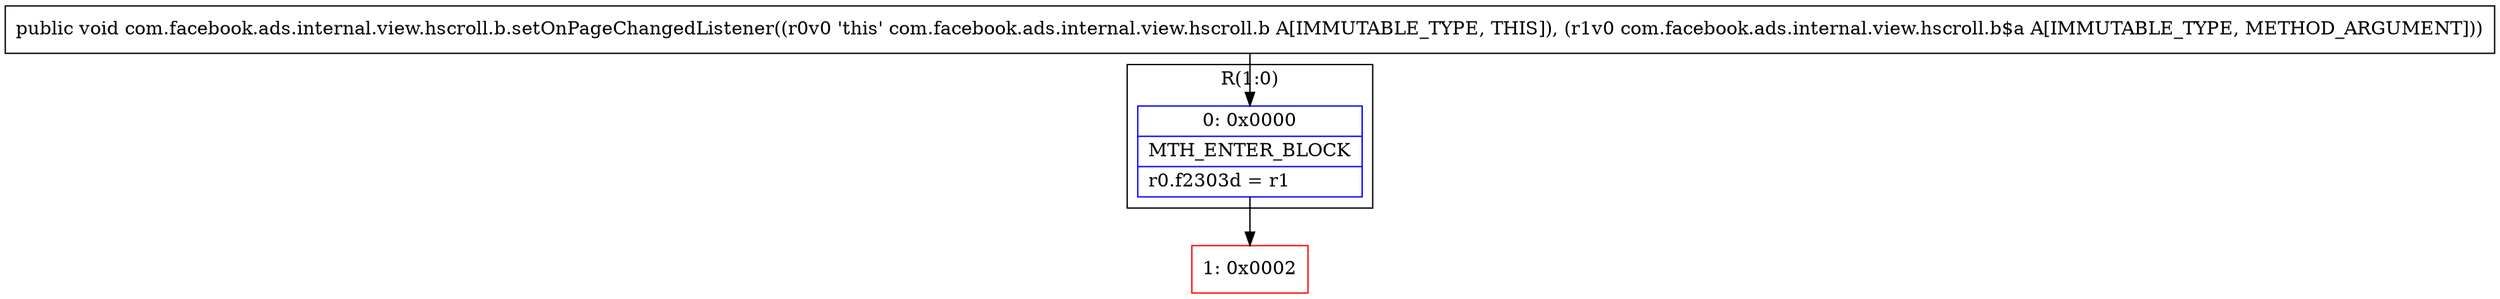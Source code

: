 digraph "CFG forcom.facebook.ads.internal.view.hscroll.b.setOnPageChangedListener(Lcom\/facebook\/ads\/internal\/view\/hscroll\/b$a;)V" {
subgraph cluster_Region_1268008270 {
label = "R(1:0)";
node [shape=record,color=blue];
Node_0 [shape=record,label="{0\:\ 0x0000|MTH_ENTER_BLOCK\l|r0.f2303d = r1\l}"];
}
Node_1 [shape=record,color=red,label="{1\:\ 0x0002}"];
MethodNode[shape=record,label="{public void com.facebook.ads.internal.view.hscroll.b.setOnPageChangedListener((r0v0 'this' com.facebook.ads.internal.view.hscroll.b A[IMMUTABLE_TYPE, THIS]), (r1v0 com.facebook.ads.internal.view.hscroll.b$a A[IMMUTABLE_TYPE, METHOD_ARGUMENT])) }"];
MethodNode -> Node_0;
Node_0 -> Node_1;
}

